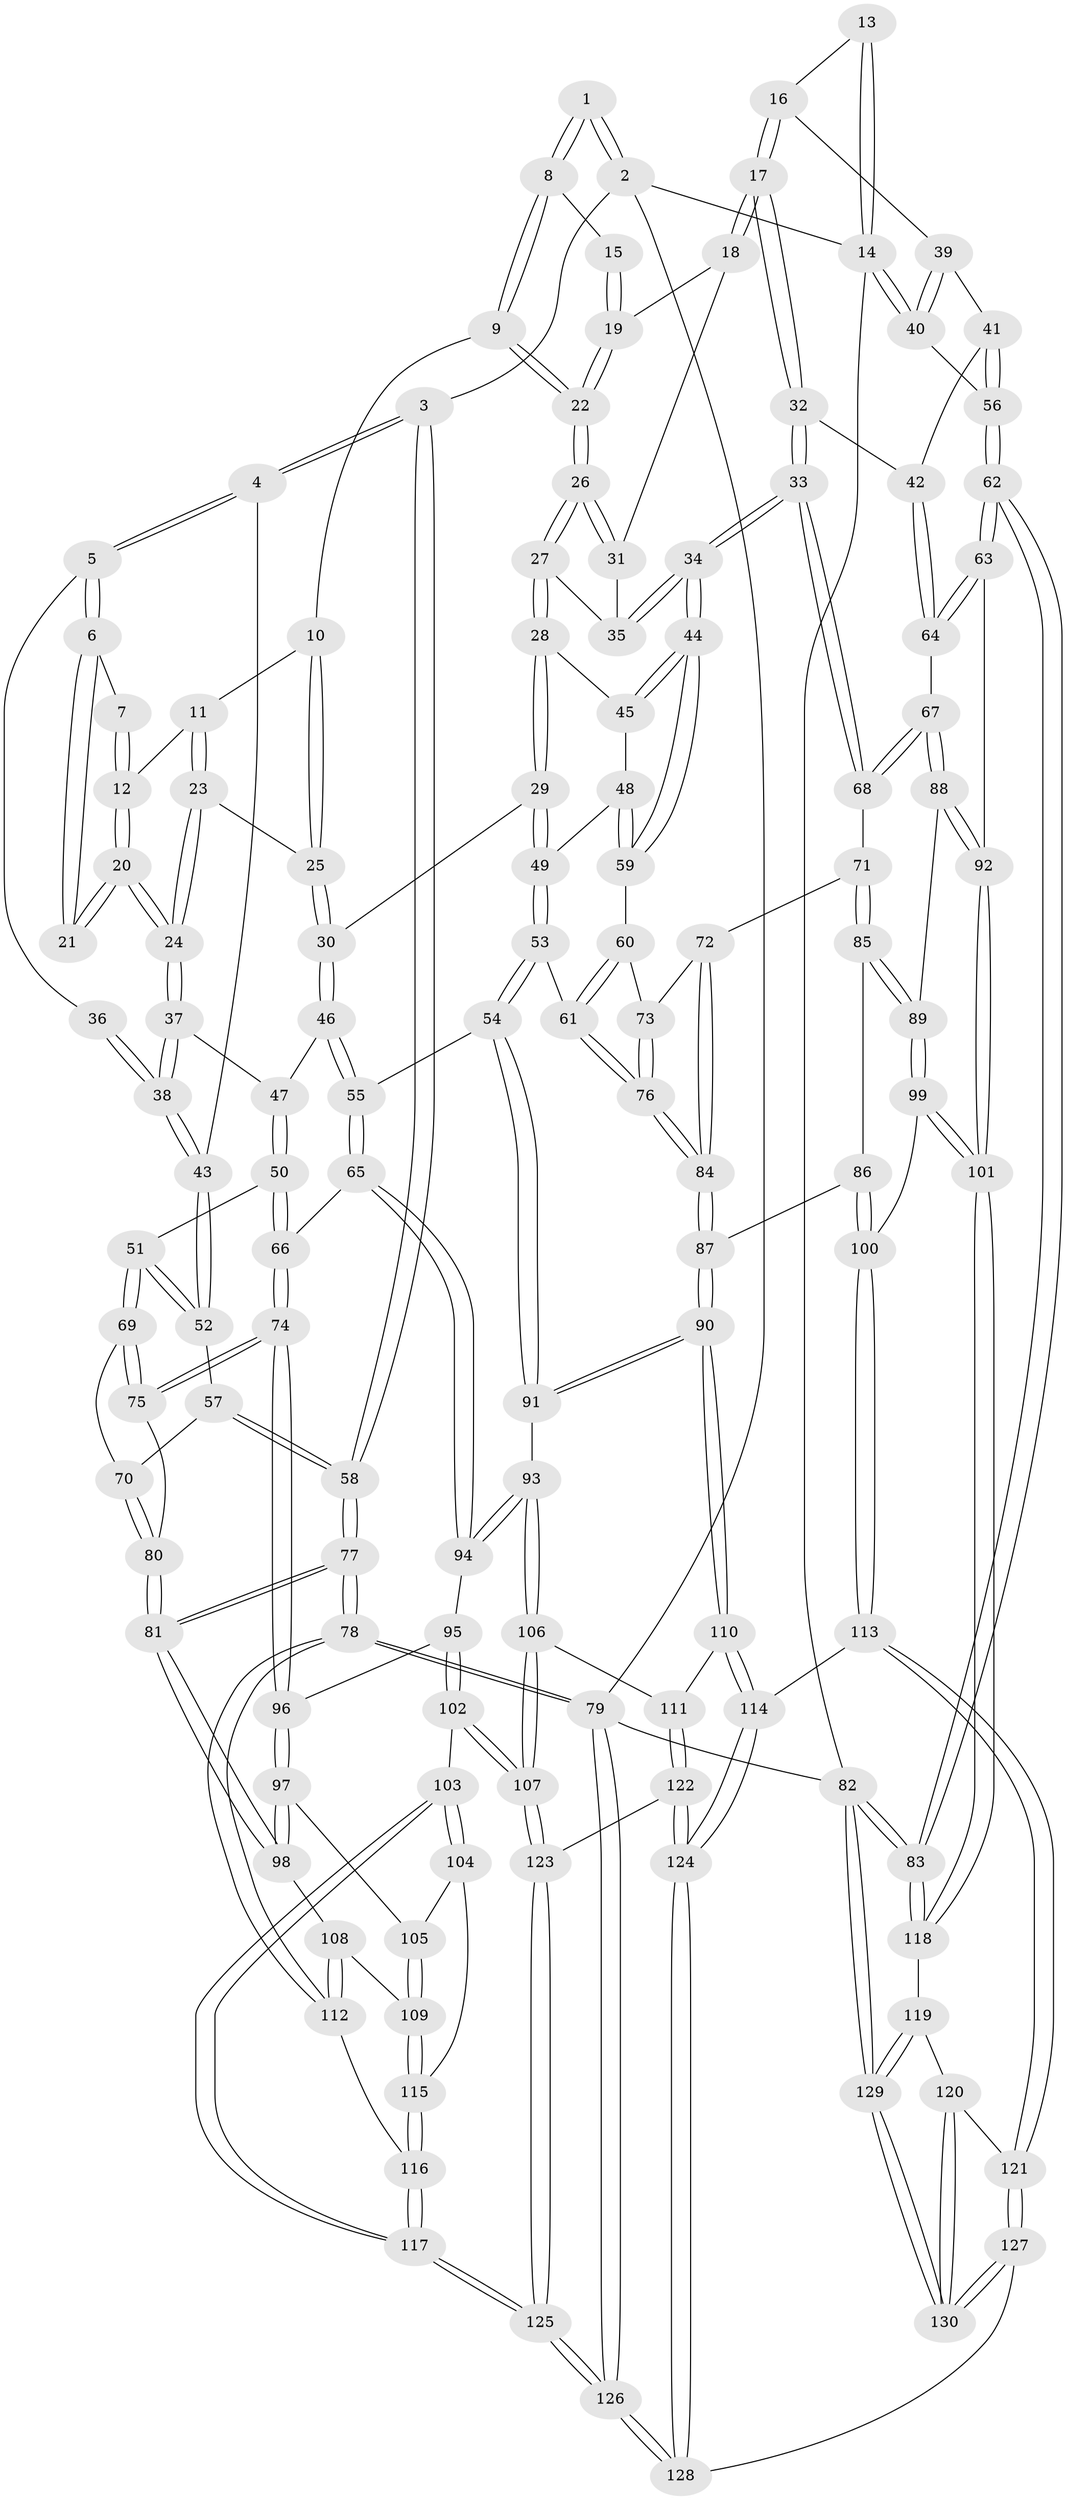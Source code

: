 // coarse degree distribution, {4: 0.45121951219512196, 6: 0.0975609756097561, 3: 0.12195121951219512, 5: 0.3170731707317073, 2: 0.012195121951219513}
// Generated by graph-tools (version 1.1) at 2025/52/02/27/25 19:52:41]
// undirected, 130 vertices, 322 edges
graph export_dot {
graph [start="1"]
  node [color=gray90,style=filled];
  1 [pos="+0.3964346943685002+0"];
  2 [pos="+0+0"];
  3 [pos="+0+0"];
  4 [pos="+0+0"];
  5 [pos="+0+0"];
  6 [pos="+0.2513402221121267+0.080461512762324"];
  7 [pos="+0.3940697741031642+0"];
  8 [pos="+0.5819715688255993+0"];
  9 [pos="+0.5583292933490339+0.11982993165459153"];
  10 [pos="+0.5372935261057497+0.13318966971658963"];
  11 [pos="+0.3910704588364296+0.15061639676545233"];
  12 [pos="+0.3693847729133739+0.1288781105918518"];
  13 [pos="+0.7904251698538877+0"];
  14 [pos="+1+0"];
  15 [pos="+0.7248284350687475+0"];
  16 [pos="+0.8137467022340086+0.173021205525724"];
  17 [pos="+0.8068653255346014+0.19144997055368995"];
  18 [pos="+0.7348968179824555+0.18166017240653523"];
  19 [pos="+0.7064018294583705+0.1464524889456967"];
  20 [pos="+0.25716147180791016+0.17027450030175365"];
  21 [pos="+0.2555712559594331+0.1693202316567072"];
  22 [pos="+0.5832954675931127+0.15390859987319697"];
  23 [pos="+0.40243582689514257+0.22594382353461515"];
  24 [pos="+0.2890059670120763+0.2658033939736935"];
  25 [pos="+0.45113800672837134+0.2671236556174259"];
  26 [pos="+0.600350261260955+0.19957203874840368"];
  27 [pos="+0.6014147735190081+0.226857114916248"];
  28 [pos="+0.5909430926051281+0.2793991335196939"];
  29 [pos="+0.49414106654435574+0.32955667435161035"];
  30 [pos="+0.46869323811307595+0.3212745692169767"];
  31 [pos="+0.7088998073026889+0.20066946110236156"];
  32 [pos="+0.8484293103297659+0.332229804294534"];
  33 [pos="+0.7790213367029273+0.3942736412369343"];
  34 [pos="+0.7565363272500586+0.38628636450026793"];
  35 [pos="+0.6971108312351282+0.2488027401597087"];
  36 [pos="+0.17986596512055308+0.17206854663730384"];
  37 [pos="+0.2802017455435409+0.3067532212385816"];
  38 [pos="+0.13389365146570817+0.32334312723072545"];
  39 [pos="+0.8832833522670885+0.15351486211280482"];
  40 [pos="+1+0"];
  41 [pos="+1+0.27897451853062005"];
  42 [pos="+0.8890851659950256+0.3282048353544714"];
  43 [pos="+0.12093269424177665+0.33195874049888835"];
  44 [pos="+0.7472602913790886+0.38492875846057273"];
  45 [pos="+0.6628446700032218+0.33603278550428833"];
  46 [pos="+0.3721470312073237+0.3819674304365344"];
  47 [pos="+0.29537731708905635+0.32935547635075435"];
  48 [pos="+0.5383434320393103+0.3999887901707853"];
  49 [pos="+0.5241651521291132+0.3887729599342088"];
  50 [pos="+0.22665703098180726+0.43654943596068513"];
  51 [pos="+0.14298622288414262+0.42727897877163434"];
  52 [pos="+0.11444147118646975+0.34617235196695106"];
  53 [pos="+0.43716185477230823+0.5171919643603039"];
  54 [pos="+0.4304818276248439+0.5180422758652307"];
  55 [pos="+0.36626173885408386+0.4927473029762288"];
  56 [pos="+1+0.21416911274122524"];
  57 [pos="+0+0.38490259458251214"];
  58 [pos="+0+0.3700015082079246"];
  59 [pos="+0.5793734067365826+0.4449789493537395"];
  60 [pos="+0.5784539451301315+0.45054394679757137"];
  61 [pos="+0.5153522016373842+0.5334658352438006"];
  62 [pos="+1+0.6205393442654544"];
  63 [pos="+1+0.6224773428095381"];
  64 [pos="+0.9673067956671135+0.46399309960224827"];
  65 [pos="+0.33476180257724847+0.5114376777022389"];
  66 [pos="+0.3084500457906894+0.5121934150620877"];
  67 [pos="+0.8340933397345587+0.5096710657517308"];
  68 [pos="+0.7808972795413471+0.42927021422875145"];
  69 [pos="+0.13172994508478666+0.46445373424838443"];
  70 [pos="+0.0553607944508275+0.49517180646166603"];
  71 [pos="+0.7136217819230595+0.5108677016810063"];
  72 [pos="+0.6916570326518718+0.5206309301917007"];
  73 [pos="+0.6145370289249901+0.5030351783288621"];
  74 [pos="+0.19009406951486868+0.584499296770122"];
  75 [pos="+0.16901841002337267+0.5611960749348136"];
  76 [pos="+0.5743176628457772+0.6074195323474746"];
  77 [pos="+0+0.6651286492587851"];
  78 [pos="+0+1"];
  79 [pos="+0+1"];
  80 [pos="+0.017779503542486978+0.5707739002722239"];
  81 [pos="+0+0.6486345247612968"];
  82 [pos="+1+1"];
  83 [pos="+1+0.916791758379531"];
  84 [pos="+0.5865109641924017+0.6336096657746781"];
  85 [pos="+0.7233742914035699+0.6106311051274984"];
  86 [pos="+0.7057266316777125+0.62396242875727"];
  87 [pos="+0.5887019586305726+0.6701555947251009"];
  88 [pos="+0.8733161524032148+0.5845634564231514"];
  89 [pos="+0.8085242721992961+0.6347270857925021"];
  90 [pos="+0.5876796915856269+0.6737113413344649"];
  91 [pos="+0.43957369521925993+0.6321705536992324"];
  92 [pos="+1+0.6435473558297008"];
  93 [pos="+0.380132294806713+0.6852238824161868"];
  94 [pos="+0.33800153484111195+0.6293043379711487"];
  95 [pos="+0.24558405352849452+0.6540444706565701"];
  96 [pos="+0.18821457340428913+0.6112342267203206"];
  97 [pos="+0.17051101678310626+0.6309055110106829"];
  98 [pos="+0.0024870893181729026+0.6729325332155852"];
  99 [pos="+0.7705468296496918+0.7322682754869559"];
  100 [pos="+0.7665565026595448+0.7339732175683069"];
  101 [pos="+0.9014977407809885+0.7859156205090821"];
  102 [pos="+0.2901523022966136+0.7849853839706165"];
  103 [pos="+0.2721875919040776+0.7895004460758159"];
  104 [pos="+0.20711509418544594+0.7533831864438357"];
  105 [pos="+0.1677103295161963+0.6783268354400501"];
  106 [pos="+0.3754683867435885+0.7608794955781037"];
  107 [pos="+0.3357737829890505+0.7933469671986173"];
  108 [pos="+0.005168126880101224+0.6755954588436621"];
  109 [pos="+0.11323315786246911+0.7512263847016016"];
  110 [pos="+0.5925058480540512+0.7424959096776083"];
  111 [pos="+0.5009821182653243+0.7711296635217144"];
  112 [pos="+0.04953052177089303+0.7891535424367425"];
  113 [pos="+0.6650010646707658+0.7946381845157287"];
  114 [pos="+0.6171271952414613+0.7668159983513827"];
  115 [pos="+0.11849239765964115+0.762650865490269"];
  116 [pos="+0.11264486790829296+0.8227432788696021"];
  117 [pos="+0.13082949583542938+0.9112108764532306"];
  118 [pos="+0.897472873231175+0.8759950563489957"];
  119 [pos="+0.8921715730239336+0.8831978499499152"];
  120 [pos="+0.8805068378482589+0.8862448686487281"];
  121 [pos="+0.7011450169845358+0.8835877551917877"];
  122 [pos="+0.44881295197495286+1"];
  123 [pos="+0.3452773964762766+0.8351966731866479"];
  124 [pos="+0.45794106196277484+1"];
  125 [pos="+0+1"];
  126 [pos="+0+1"];
  127 [pos="+0.6229739534436933+1"];
  128 [pos="+0.47215907867849655+1"];
  129 [pos="+1+1"];
  130 [pos="+0.6686824229221838+1"];
  1 -- 2;
  1 -- 2;
  1 -- 8;
  1 -- 8;
  2 -- 3;
  2 -- 14;
  2 -- 79;
  3 -- 4;
  3 -- 4;
  3 -- 58;
  3 -- 58;
  4 -- 5;
  4 -- 5;
  4 -- 43;
  5 -- 6;
  5 -- 6;
  5 -- 36;
  6 -- 7;
  6 -- 21;
  6 -- 21;
  7 -- 12;
  7 -- 12;
  8 -- 9;
  8 -- 9;
  8 -- 15;
  9 -- 10;
  9 -- 22;
  9 -- 22;
  10 -- 11;
  10 -- 25;
  10 -- 25;
  11 -- 12;
  11 -- 23;
  11 -- 23;
  12 -- 20;
  12 -- 20;
  13 -- 14;
  13 -- 14;
  13 -- 16;
  14 -- 40;
  14 -- 40;
  14 -- 82;
  15 -- 19;
  15 -- 19;
  16 -- 17;
  16 -- 17;
  16 -- 39;
  17 -- 18;
  17 -- 18;
  17 -- 32;
  17 -- 32;
  18 -- 19;
  18 -- 31;
  19 -- 22;
  19 -- 22;
  20 -- 21;
  20 -- 21;
  20 -- 24;
  20 -- 24;
  22 -- 26;
  22 -- 26;
  23 -- 24;
  23 -- 24;
  23 -- 25;
  24 -- 37;
  24 -- 37;
  25 -- 30;
  25 -- 30;
  26 -- 27;
  26 -- 27;
  26 -- 31;
  26 -- 31;
  27 -- 28;
  27 -- 28;
  27 -- 35;
  28 -- 29;
  28 -- 29;
  28 -- 45;
  29 -- 30;
  29 -- 49;
  29 -- 49;
  30 -- 46;
  30 -- 46;
  31 -- 35;
  32 -- 33;
  32 -- 33;
  32 -- 42;
  33 -- 34;
  33 -- 34;
  33 -- 68;
  33 -- 68;
  34 -- 35;
  34 -- 35;
  34 -- 44;
  34 -- 44;
  36 -- 38;
  36 -- 38;
  37 -- 38;
  37 -- 38;
  37 -- 47;
  38 -- 43;
  38 -- 43;
  39 -- 40;
  39 -- 40;
  39 -- 41;
  40 -- 56;
  41 -- 42;
  41 -- 56;
  41 -- 56;
  42 -- 64;
  42 -- 64;
  43 -- 52;
  43 -- 52;
  44 -- 45;
  44 -- 45;
  44 -- 59;
  44 -- 59;
  45 -- 48;
  46 -- 47;
  46 -- 55;
  46 -- 55;
  47 -- 50;
  47 -- 50;
  48 -- 49;
  48 -- 59;
  48 -- 59;
  49 -- 53;
  49 -- 53;
  50 -- 51;
  50 -- 66;
  50 -- 66;
  51 -- 52;
  51 -- 52;
  51 -- 69;
  51 -- 69;
  52 -- 57;
  53 -- 54;
  53 -- 54;
  53 -- 61;
  54 -- 55;
  54 -- 91;
  54 -- 91;
  55 -- 65;
  55 -- 65;
  56 -- 62;
  56 -- 62;
  57 -- 58;
  57 -- 58;
  57 -- 70;
  58 -- 77;
  58 -- 77;
  59 -- 60;
  60 -- 61;
  60 -- 61;
  60 -- 73;
  61 -- 76;
  61 -- 76;
  62 -- 63;
  62 -- 63;
  62 -- 83;
  62 -- 83;
  63 -- 64;
  63 -- 64;
  63 -- 92;
  64 -- 67;
  65 -- 66;
  65 -- 94;
  65 -- 94;
  66 -- 74;
  66 -- 74;
  67 -- 68;
  67 -- 68;
  67 -- 88;
  67 -- 88;
  68 -- 71;
  69 -- 70;
  69 -- 75;
  69 -- 75;
  70 -- 80;
  70 -- 80;
  71 -- 72;
  71 -- 85;
  71 -- 85;
  72 -- 73;
  72 -- 84;
  72 -- 84;
  73 -- 76;
  73 -- 76;
  74 -- 75;
  74 -- 75;
  74 -- 96;
  74 -- 96;
  75 -- 80;
  76 -- 84;
  76 -- 84;
  77 -- 78;
  77 -- 78;
  77 -- 81;
  77 -- 81;
  78 -- 79;
  78 -- 79;
  78 -- 112;
  78 -- 112;
  79 -- 126;
  79 -- 126;
  79 -- 82;
  80 -- 81;
  80 -- 81;
  81 -- 98;
  81 -- 98;
  82 -- 83;
  82 -- 83;
  82 -- 129;
  82 -- 129;
  83 -- 118;
  83 -- 118;
  84 -- 87;
  84 -- 87;
  85 -- 86;
  85 -- 89;
  85 -- 89;
  86 -- 87;
  86 -- 100;
  86 -- 100;
  87 -- 90;
  87 -- 90;
  88 -- 89;
  88 -- 92;
  88 -- 92;
  89 -- 99;
  89 -- 99;
  90 -- 91;
  90 -- 91;
  90 -- 110;
  90 -- 110;
  91 -- 93;
  92 -- 101;
  92 -- 101;
  93 -- 94;
  93 -- 94;
  93 -- 106;
  93 -- 106;
  94 -- 95;
  95 -- 96;
  95 -- 102;
  95 -- 102;
  96 -- 97;
  96 -- 97;
  97 -- 98;
  97 -- 98;
  97 -- 105;
  98 -- 108;
  99 -- 100;
  99 -- 101;
  99 -- 101;
  100 -- 113;
  100 -- 113;
  101 -- 118;
  101 -- 118;
  102 -- 103;
  102 -- 107;
  102 -- 107;
  103 -- 104;
  103 -- 104;
  103 -- 117;
  103 -- 117;
  104 -- 105;
  104 -- 115;
  105 -- 109;
  105 -- 109;
  106 -- 107;
  106 -- 107;
  106 -- 111;
  107 -- 123;
  107 -- 123;
  108 -- 109;
  108 -- 112;
  108 -- 112;
  109 -- 115;
  109 -- 115;
  110 -- 111;
  110 -- 114;
  110 -- 114;
  111 -- 122;
  111 -- 122;
  112 -- 116;
  113 -- 114;
  113 -- 121;
  113 -- 121;
  114 -- 124;
  114 -- 124;
  115 -- 116;
  115 -- 116;
  116 -- 117;
  116 -- 117;
  117 -- 125;
  117 -- 125;
  118 -- 119;
  119 -- 120;
  119 -- 129;
  119 -- 129;
  120 -- 121;
  120 -- 130;
  120 -- 130;
  121 -- 127;
  121 -- 127;
  122 -- 123;
  122 -- 124;
  122 -- 124;
  123 -- 125;
  123 -- 125;
  124 -- 128;
  124 -- 128;
  125 -- 126;
  125 -- 126;
  126 -- 128;
  126 -- 128;
  127 -- 128;
  127 -- 130;
  127 -- 130;
  129 -- 130;
  129 -- 130;
}
